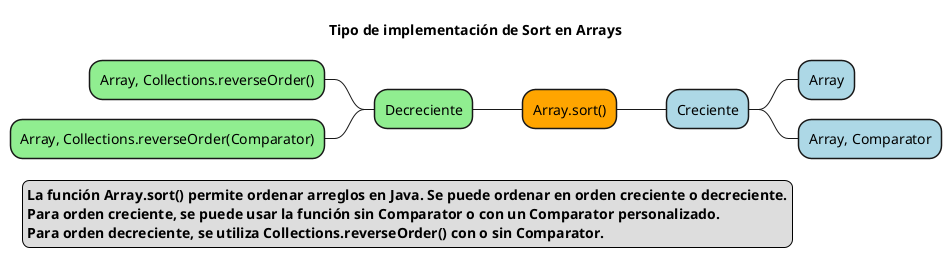 @startmindmap
title Tipo de implementación de Sort en Arrays

*[#Orange] Array.sort()
++[#LightBlue] Creciente
+++[#LightBlue] Array
+++[#LightBlue] Array, Comparator
--[#LightGreen] Decreciente
---[#LightGreen] Array, Collections.reverseOrder()
---[#LightGreen] Array, Collections.reverseOrder(Comparator)

legend left
    <b>La función Array.sort() permite ordenar arreglos en Java. Se puede ordenar en orden creciente o decreciente.
    <b>Para orden creciente, se puede usar la función sin Comparator o con un Comparator personalizado.
    <b>Para orden decreciente, se utiliza Collections.reverseOrder() con o sin Comparator.
endlegend
@endmindmap
